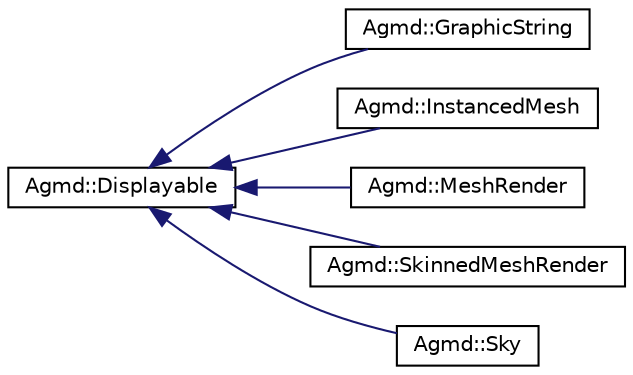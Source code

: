 digraph "Graphical Class Hierarchy"
{
  edge [fontname="Helvetica",fontsize="10",labelfontname="Helvetica",labelfontsize="10"];
  node [fontname="Helvetica",fontsize="10",shape=record];
  rankdir="LR";
  Node1 [label="Agmd::Displayable",height=0.2,width=0.4,color="black", fillcolor="white", style="filled",URL="$class_agmd_1_1_displayable.html"];
  Node1 -> Node2 [dir="back",color="midnightblue",fontsize="10",style="solid",fontname="Helvetica"];
  Node2 [label="Agmd::GraphicString",height=0.2,width=0.4,color="black", fillcolor="white", style="filled",URL="$class_agmd_1_1_graphic_string.html"];
  Node1 -> Node3 [dir="back",color="midnightblue",fontsize="10",style="solid",fontname="Helvetica"];
  Node3 [label="Agmd::InstancedMesh",height=0.2,width=0.4,color="black", fillcolor="white", style="filled",URL="$class_agmd_1_1_instanced_mesh.html"];
  Node1 -> Node4 [dir="back",color="midnightblue",fontsize="10",style="solid",fontname="Helvetica"];
  Node4 [label="Agmd::MeshRender",height=0.2,width=0.4,color="black", fillcolor="white", style="filled",URL="$class_agmd_1_1_mesh_render.html"];
  Node1 -> Node5 [dir="back",color="midnightblue",fontsize="10",style="solid",fontname="Helvetica"];
  Node5 [label="Agmd::SkinnedMeshRender",height=0.2,width=0.4,color="black", fillcolor="white", style="filled",URL="$class_agmd_1_1_skinned_mesh_render.html"];
  Node1 -> Node6 [dir="back",color="midnightblue",fontsize="10",style="solid",fontname="Helvetica"];
  Node6 [label="Agmd::Sky",height=0.2,width=0.4,color="black", fillcolor="white", style="filled",URL="$class_agmd_1_1_sky.html"];
}
